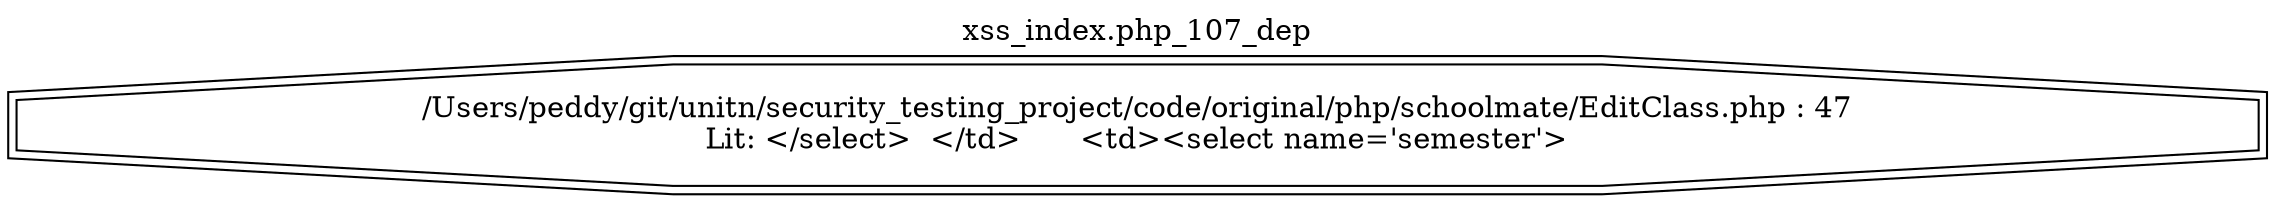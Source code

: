 digraph cfg {
  label="xss_index.php_107_dep";
  labelloc=t;
  n1 [shape=doubleoctagon, label="/Users/peddy/git/unitn/security_testing_project/code/original/php/schoolmate/EditClass.php : 47\nLit: </select>	</td>	<td><select name='semester'>\n"];
}
